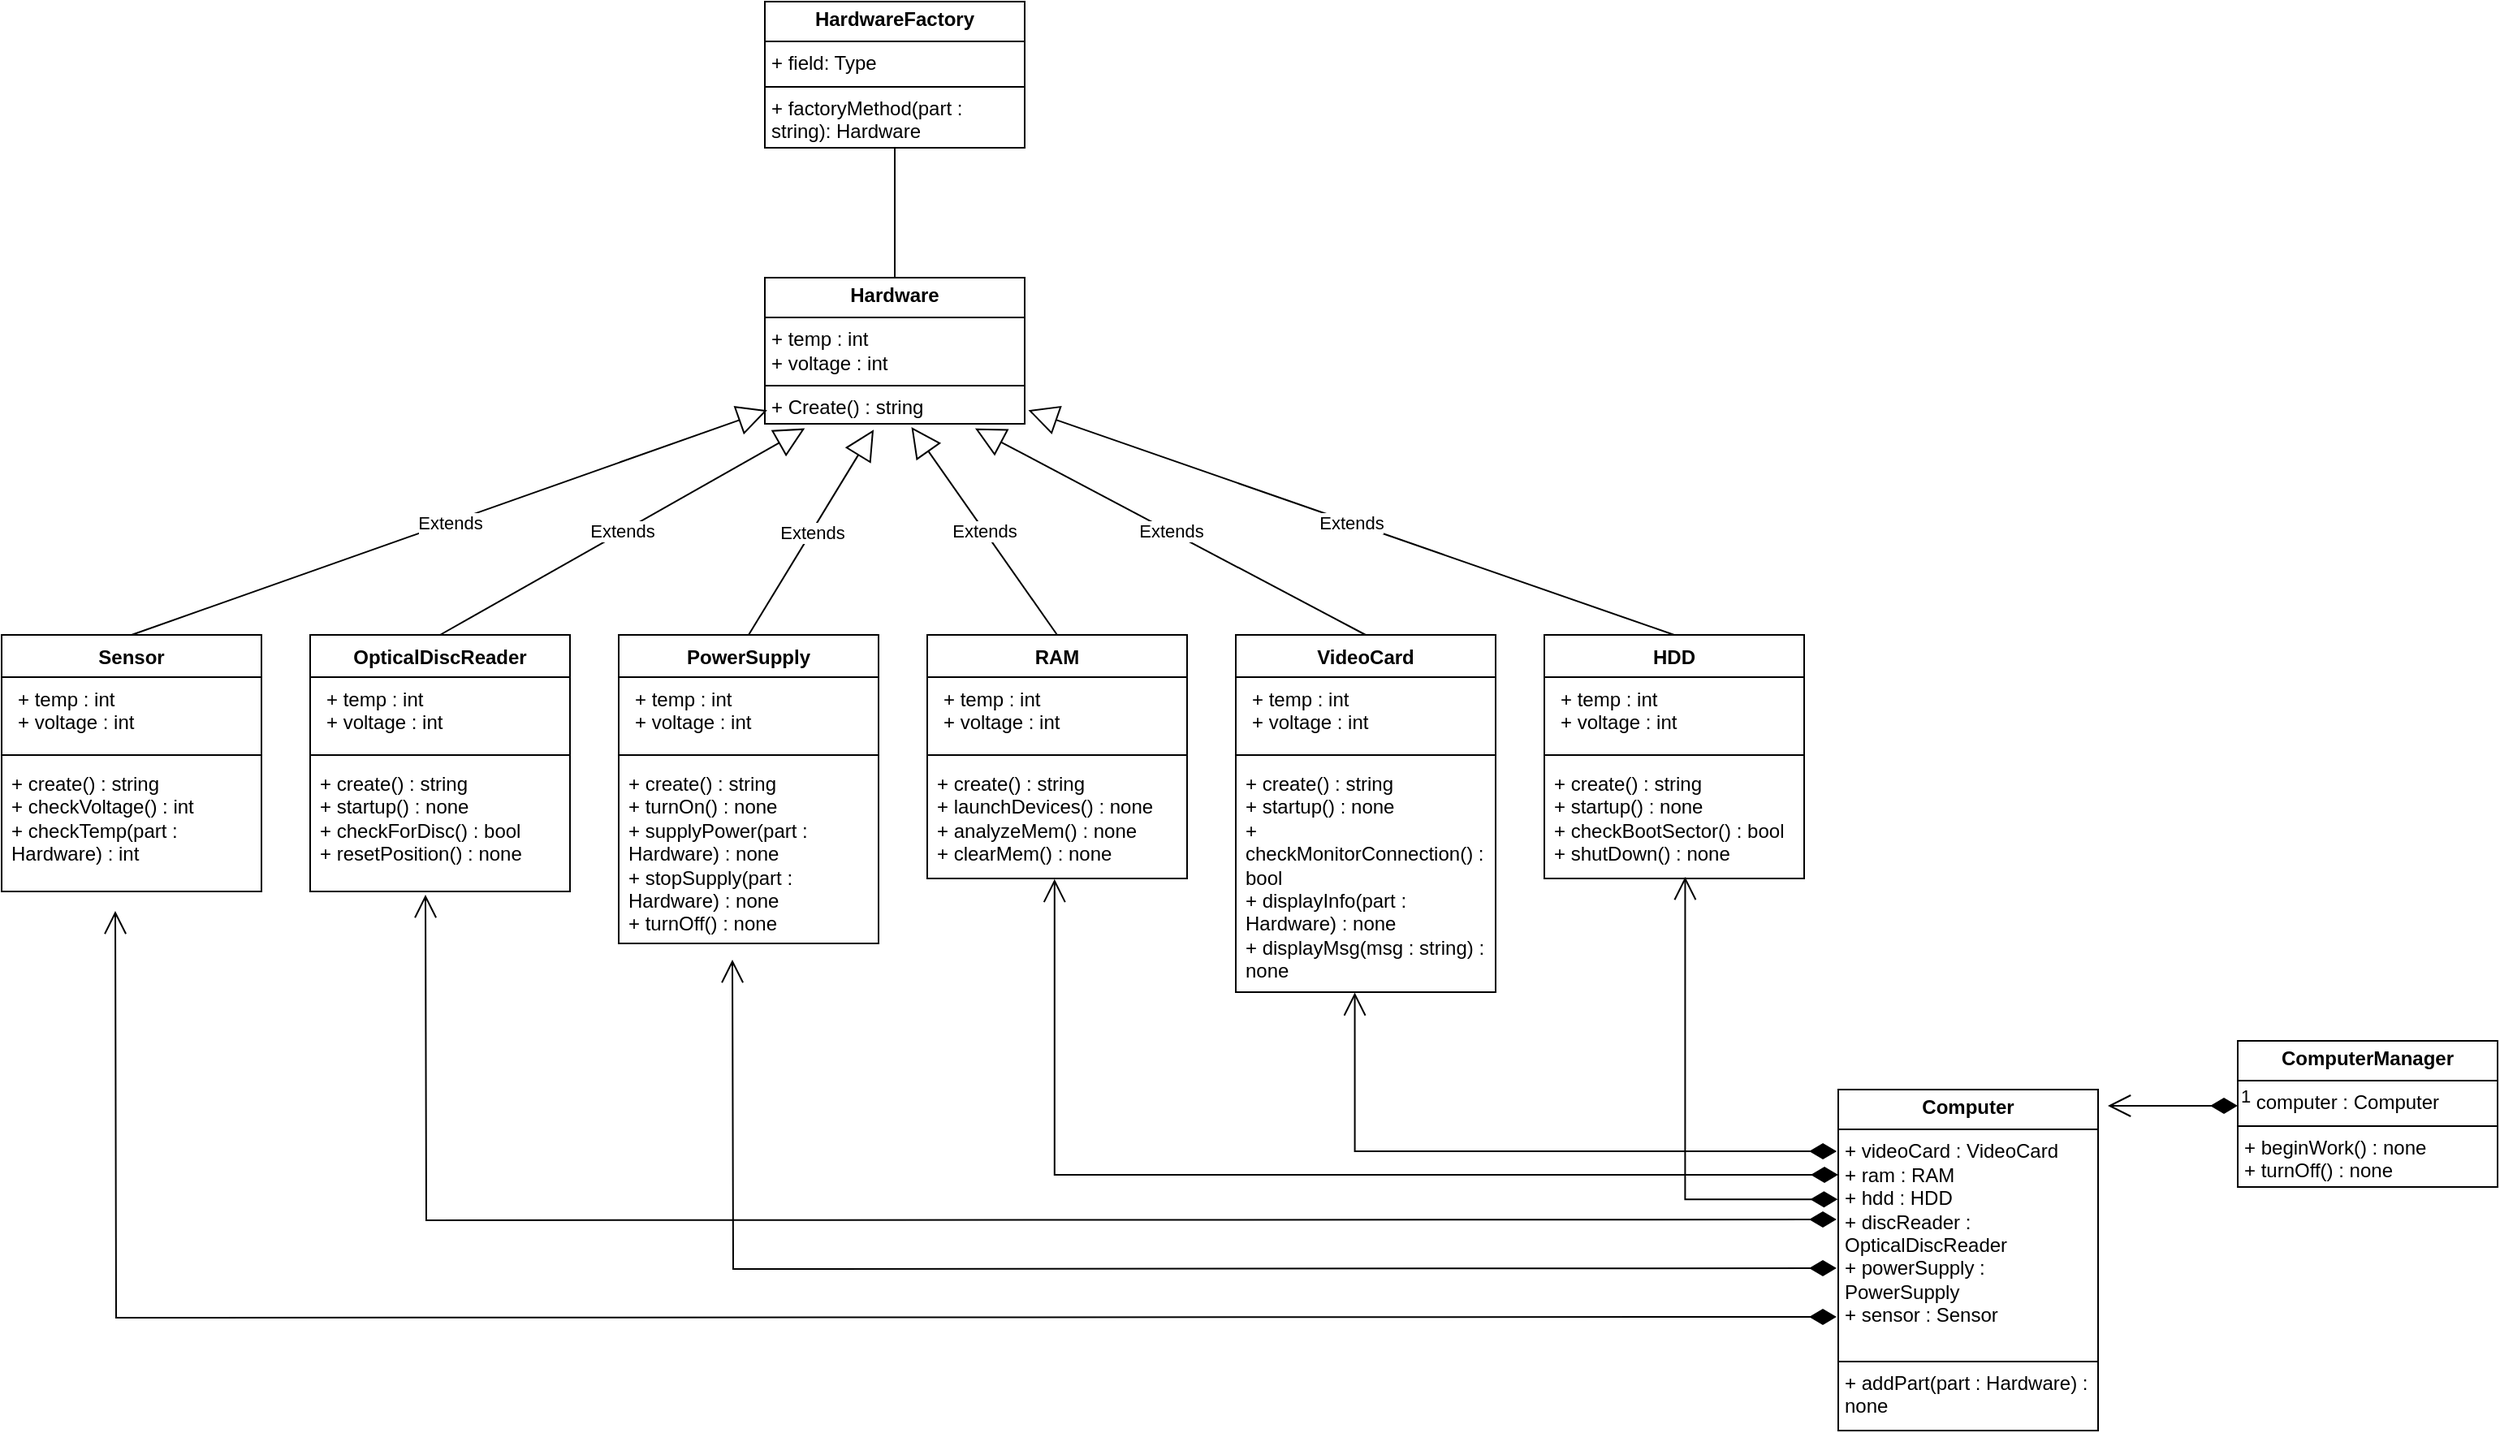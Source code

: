 <mxfile version="25.0.0">
  <diagram id="C5RBs43oDa-KdzZeNtuy" name="Page-1">
    <mxGraphModel dx="2040" dy="1305" grid="1" gridSize="10" guides="1" tooltips="1" connect="1" arrows="1" fold="1" page="1" pageScale="1" pageWidth="827" pageHeight="1169" math="0" shadow="0">
      <root>
        <mxCell id="WIyWlLk6GJQsqaUBKTNV-0" />
        <mxCell id="WIyWlLk6GJQsqaUBKTNV-1" parent="WIyWlLk6GJQsqaUBKTNV-0" />
        <mxCell id="9exFyqGtmlUHITJt-sTk-0" value="VideoCard" style="swimlane;fontStyle=1;align=center;verticalAlign=top;childLayout=stackLayout;horizontal=1;startSize=26;horizontalStack=0;resizeParent=1;resizeParentMax=0;resizeLast=0;collapsible=1;marginBottom=0;whiteSpace=wrap;html=1;" parent="WIyWlLk6GJQsqaUBKTNV-1" vertex="1">
          <mxGeometry x="870" y="570" width="160" height="220" as="geometry" />
        </mxCell>
        <mxCell id="9exFyqGtmlUHITJt-sTk-1" value="&lt;p style=&quot;margin: 0px 0px 0px 4px;&quot;&gt;+ temp : int&lt;/p&gt;&lt;p style=&quot;margin: 0px 0px 0px 4px;&quot;&gt;+ voltage : int&lt;/p&gt;" style="text;strokeColor=none;fillColor=none;align=left;verticalAlign=top;spacingLeft=4;spacingRight=4;overflow=hidden;rotatable=0;points=[[0,0.5],[1,0.5]];portConstraint=eastwest;whiteSpace=wrap;html=1;" parent="9exFyqGtmlUHITJt-sTk-0" vertex="1">
          <mxGeometry y="26" width="160" height="44" as="geometry" />
        </mxCell>
        <mxCell id="9exFyqGtmlUHITJt-sTk-2" value="" style="line;strokeWidth=1;fillColor=none;align=left;verticalAlign=middle;spacingTop=-1;spacingLeft=3;spacingRight=3;rotatable=0;labelPosition=right;points=[];portConstraint=eastwest;strokeColor=inherit;" parent="9exFyqGtmlUHITJt-sTk-0" vertex="1">
          <mxGeometry y="70" width="160" height="8" as="geometry" />
        </mxCell>
        <mxCell id="9exFyqGtmlUHITJt-sTk-3" value="+ create() : string&lt;div&gt;+ startup() : none&lt;/div&gt;&lt;div&gt;+ checkMonitorConnection() : bool&lt;/div&gt;&lt;div&gt;+ displayInfo(part : Hardware) : none&lt;/div&gt;&lt;div&gt;+ displayMsg(msg : string) : none&lt;/div&gt;&lt;div&gt;&lt;br&gt;&lt;div&gt;&lt;br&gt;&lt;/div&gt;&lt;/div&gt;" style="text;strokeColor=none;fillColor=none;align=left;verticalAlign=top;spacingLeft=4;spacingRight=4;overflow=hidden;rotatable=0;points=[[0,0.5],[1,0.5]];portConstraint=eastwest;whiteSpace=wrap;html=1;" parent="9exFyqGtmlUHITJt-sTk-0" vertex="1">
          <mxGeometry y="78" width="160" height="142" as="geometry" />
        </mxCell>
        <mxCell id="9exFyqGtmlUHITJt-sTk-8" value="&lt;p style=&quot;margin:0px;margin-top:4px;text-align:center;&quot;&gt;&lt;b&gt;Hardware&lt;/b&gt;&lt;/p&gt;&lt;hr size=&quot;1&quot; style=&quot;border-style:solid;&quot;&gt;&lt;p style=&quot;margin:0px;margin-left:4px;&quot;&gt;+ temp : int&lt;/p&gt;&lt;p style=&quot;margin:0px;margin-left:4px;&quot;&gt;+ voltage : int&lt;/p&gt;&lt;hr size=&quot;1&quot; style=&quot;border-style:solid;&quot;&gt;&lt;p style=&quot;margin:0px;margin-left:4px;&quot;&gt;+ Create() : string&lt;/p&gt;" style="verticalAlign=top;align=left;overflow=fill;html=1;whiteSpace=wrap;" parent="WIyWlLk6GJQsqaUBKTNV-1" vertex="1">
          <mxGeometry x="580" y="350" width="160" height="90" as="geometry" />
        </mxCell>
        <mxCell id="9exFyqGtmlUHITJt-sTk-9" value="RAM" style="swimlane;fontStyle=1;align=center;verticalAlign=top;childLayout=stackLayout;horizontal=1;startSize=26;horizontalStack=0;resizeParent=1;resizeParentMax=0;resizeLast=0;collapsible=1;marginBottom=0;whiteSpace=wrap;html=1;" parent="WIyWlLk6GJQsqaUBKTNV-1" vertex="1">
          <mxGeometry x="680" y="570" width="160" height="150" as="geometry" />
        </mxCell>
        <mxCell id="9exFyqGtmlUHITJt-sTk-10" value="&lt;p style=&quot;margin: 0px 0px 0px 4px;&quot;&gt;+ temp : int&lt;/p&gt;&lt;p style=&quot;margin: 0px 0px 0px 4px;&quot;&gt;+ voltage : int&lt;/p&gt;" style="text;strokeColor=none;fillColor=none;align=left;verticalAlign=top;spacingLeft=4;spacingRight=4;overflow=hidden;rotatable=0;points=[[0,0.5],[1,0.5]];portConstraint=eastwest;whiteSpace=wrap;html=1;" parent="9exFyqGtmlUHITJt-sTk-9" vertex="1">
          <mxGeometry y="26" width="160" height="44" as="geometry" />
        </mxCell>
        <mxCell id="9exFyqGtmlUHITJt-sTk-11" value="" style="line;strokeWidth=1;fillColor=none;align=left;verticalAlign=middle;spacingTop=-1;spacingLeft=3;spacingRight=3;rotatable=0;labelPosition=right;points=[];portConstraint=eastwest;strokeColor=inherit;" parent="9exFyqGtmlUHITJt-sTk-9" vertex="1">
          <mxGeometry y="70" width="160" height="8" as="geometry" />
        </mxCell>
        <mxCell id="9exFyqGtmlUHITJt-sTk-12" value="+ create() : string&lt;div&gt;+ launchDevices() : none&lt;/div&gt;&lt;div&gt;+ analyzeMem() : none&lt;/div&gt;&lt;div&gt;+ clearMem() : none&lt;/div&gt;" style="text;strokeColor=none;fillColor=none;align=left;verticalAlign=top;spacingLeft=4;spacingRight=4;overflow=hidden;rotatable=0;points=[[0,0.5],[1,0.5]];portConstraint=eastwest;whiteSpace=wrap;html=1;" parent="9exFyqGtmlUHITJt-sTk-9" vertex="1">
          <mxGeometry y="78" width="160" height="72" as="geometry" />
        </mxCell>
        <mxCell id="9exFyqGtmlUHITJt-sTk-13" value="HDD&lt;span style=&quot;color: rgba(0, 0, 0, 0); font-family: monospace; font-size: 0px; font-weight: 400; text-align: start; text-wrap-mode: nowrap;&quot;&gt;%3CmxGraphModel%3E%3Croot%3E%3CmxCell%20id%3D%220%22%2F%3E%3CmxCell%20id%3D%221%22%20parent%3D%220%22%2F%3E%3CmxCell%20id%3D%222%22%20value%3D%22RAM%22%20style%3D%22swimlane%3BfontStyle%3D1%3Balign%3Dcenter%3BverticalAlign%3Dtop%3BchildLayout%3DstackLayout%3Bhorizontal%3D1%3BstartSize%3D26%3BhorizontalStack%3D0%3BresizeParent%3D1%3BresizeParentMax%3D0%3BresizeLast%3D0%3Bcollapsible%3D1%3BmarginBottom%3D0%3BwhiteSpace%3Dwrap%3Bhtml%3D1%3B%22%20vertex%3D%221%22%20parent%3D%221%22%3E%3CmxGeometry%20x%3D%22530%22%20y%3D%22230%22%20width%3D%22160%22%20height%3D%2286%22%20as%3D%22geometry%22%2F%3E%3C%2FmxCell%3E%3CmxCell%20id%3D%223%22%20value%3D%22%2B%20field%3A%20type%22%20style%3D%22text%3BstrokeColor%3Dnone%3BfillColor%3Dnone%3Balign%3Dleft%3BverticalAlign%3Dtop%3BspacingLeft%3D4%3BspacingRight%3D4%3Boverflow%3Dhidden%3Brotatable%3D0%3Bpoints%3D%5B%5B0%2C0.5%5D%2C%5B1%2C0.5%5D%5D%3BportConstraint%3Deastwest%3BwhiteSpace%3Dwrap%3Bhtml%3D1%3B%22%20vertex%3D%221%22%20parent%3D%222%22%3E%3CmxGeometry%20y%3D%2226%22%20width%3D%22160%22%20height%3D%2226%22%20as%3D%22geometry%22%2F%3E%3C%2FmxCell%3E%3CmxCell%20id%3D%224%22%20value%3D%22%22%20style%3D%22line%3BstrokeWidth%3D1%3BfillColor%3Dnone%3Balign%3Dleft%3BverticalAlign%3Dmiddle%3BspacingTop%3D-1%3BspacingLeft%3D3%3BspacingRight%3D3%3Brotatable%3D0%3BlabelPosition%3Dright%3Bpoints%3D%5B%5D%3BportConstraint%3Deastwest%3BstrokeColor%3Dinherit%3B%22%20vertex%3D%221%22%20parent%3D%222%22%3E%3CmxGeometry%20y%3D%2252%22%20width%3D%22160%22%20height%3D%228%22%20as%3D%22geometry%22%2F%3E%3C%2FmxCell%3E%3CmxCell%20id%3D%225%22%20value%3D%22%2B%20Create()%20%3A%20string%22%20style%3D%22text%3BstrokeColor%3Dnone%3BfillColor%3Dnone%3Balign%3Dleft%3BverticalAlign%3Dtop%3BspacingLeft%3D4%3BspacingRight%3D4%3Boverflow%3Dhidden%3Brotatable%3D0%3Bpoints%3D%5B%5B0%2C0.5%5D%2C%5B1%2C0.5%5D%5D%3BportConstraint%3Deastwest%3BwhiteSpace%3Dwrap%3Bhtml%3D1%3B%22%20vertex%3D%221%22%20parent%3D%222%22%3E%3CmxGeometry%20y%3D%2260%22%20width%3D%22160%22%20height%3D%2226%22%20as%3D%22geometry%22%2F%3E%3C%2FmxCell%3E%3C%2Froot%3E%3C%2FmxGraphModel%3E&lt;/span&gt;" style="swimlane;fontStyle=1;align=center;verticalAlign=top;childLayout=stackLayout;horizontal=1;startSize=26;horizontalStack=0;resizeParent=1;resizeParentMax=0;resizeLast=0;collapsible=1;marginBottom=0;whiteSpace=wrap;html=1;" parent="WIyWlLk6GJQsqaUBKTNV-1" vertex="1">
          <mxGeometry x="1060" y="570" width="160" height="150" as="geometry" />
        </mxCell>
        <mxCell id="9exFyqGtmlUHITJt-sTk-14" value="&lt;p style=&quot;margin: 0px 0px 0px 4px;&quot;&gt;+ temp : int&lt;/p&gt;&lt;p style=&quot;margin: 0px 0px 0px 4px;&quot;&gt;+ voltage : int&lt;/p&gt;" style="text;strokeColor=none;fillColor=none;align=left;verticalAlign=top;spacingLeft=4;spacingRight=4;overflow=hidden;rotatable=0;points=[[0,0.5],[1,0.5]];portConstraint=eastwest;whiteSpace=wrap;html=1;" parent="9exFyqGtmlUHITJt-sTk-13" vertex="1">
          <mxGeometry y="26" width="160" height="44" as="geometry" />
        </mxCell>
        <mxCell id="9exFyqGtmlUHITJt-sTk-15" value="" style="line;strokeWidth=1;fillColor=none;align=left;verticalAlign=middle;spacingTop=-1;spacingLeft=3;spacingRight=3;rotatable=0;labelPosition=right;points=[];portConstraint=eastwest;strokeColor=inherit;" parent="9exFyqGtmlUHITJt-sTk-13" vertex="1">
          <mxGeometry y="70" width="160" height="8" as="geometry" />
        </mxCell>
        <mxCell id="9exFyqGtmlUHITJt-sTk-16" value="+ create() : string&lt;div&gt;+ startup() : none&lt;/div&gt;&lt;div&gt;+ checkBootSector() : bool&lt;/div&gt;&lt;div&gt;+ shutDown() : none&lt;/div&gt;" style="text;strokeColor=none;fillColor=none;align=left;verticalAlign=top;spacingLeft=4;spacingRight=4;overflow=hidden;rotatable=0;points=[[0,0.5],[1,0.5]];portConstraint=eastwest;whiteSpace=wrap;html=1;" parent="9exFyqGtmlUHITJt-sTk-13" vertex="1">
          <mxGeometry y="78" width="160" height="72" as="geometry" />
        </mxCell>
        <mxCell id="9exFyqGtmlUHITJt-sTk-17" value="OpticalDiscReader" style="swimlane;fontStyle=1;align=center;verticalAlign=top;childLayout=stackLayout;horizontal=1;startSize=26;horizontalStack=0;resizeParent=1;resizeParentMax=0;resizeLast=0;collapsible=1;marginBottom=0;whiteSpace=wrap;html=1;" parent="WIyWlLk6GJQsqaUBKTNV-1" vertex="1">
          <mxGeometry x="300" y="570" width="160" height="158" as="geometry" />
        </mxCell>
        <mxCell id="9exFyqGtmlUHITJt-sTk-18" value="&lt;p style=&quot;margin: 0px 0px 0px 4px;&quot;&gt;+ temp : int&lt;/p&gt;&lt;p style=&quot;margin: 0px 0px 0px 4px;&quot;&gt;+ voltage : int&lt;/p&gt;" style="text;strokeColor=none;fillColor=none;align=left;verticalAlign=top;spacingLeft=4;spacingRight=4;overflow=hidden;rotatable=0;points=[[0,0.5],[1,0.5]];portConstraint=eastwest;whiteSpace=wrap;html=1;" parent="9exFyqGtmlUHITJt-sTk-17" vertex="1">
          <mxGeometry y="26" width="160" height="44" as="geometry" />
        </mxCell>
        <mxCell id="9exFyqGtmlUHITJt-sTk-19" value="" style="line;strokeWidth=1;fillColor=none;align=left;verticalAlign=middle;spacingTop=-1;spacingLeft=3;spacingRight=3;rotatable=0;labelPosition=right;points=[];portConstraint=eastwest;strokeColor=inherit;" parent="9exFyqGtmlUHITJt-sTk-17" vertex="1">
          <mxGeometry y="70" width="160" height="8" as="geometry" />
        </mxCell>
        <mxCell id="9exFyqGtmlUHITJt-sTk-20" value="+ create() : string&lt;div&gt;+ startup() : none&lt;/div&gt;&lt;div&gt;+ checkForDisc() : bool&lt;/div&gt;&lt;div&gt;+ resetPosition() : none&lt;/div&gt;" style="text;strokeColor=none;fillColor=none;align=left;verticalAlign=top;spacingLeft=4;spacingRight=4;overflow=hidden;rotatable=0;points=[[0,0.5],[1,0.5]];portConstraint=eastwest;whiteSpace=wrap;html=1;" parent="9exFyqGtmlUHITJt-sTk-17" vertex="1">
          <mxGeometry y="78" width="160" height="80" as="geometry" />
        </mxCell>
        <mxCell id="9exFyqGtmlUHITJt-sTk-21" value="PowerSupply" style="swimlane;fontStyle=1;align=center;verticalAlign=top;childLayout=stackLayout;horizontal=1;startSize=26;horizontalStack=0;resizeParent=1;resizeParentMax=0;resizeLast=0;collapsible=1;marginBottom=0;whiteSpace=wrap;html=1;" parent="WIyWlLk6GJQsqaUBKTNV-1" vertex="1">
          <mxGeometry x="490" y="570" width="160" height="190" as="geometry" />
        </mxCell>
        <mxCell id="9exFyqGtmlUHITJt-sTk-22" value="&lt;p style=&quot;margin: 0px 0px 0px 4px;&quot;&gt;+ temp : int&lt;/p&gt;&lt;p style=&quot;margin: 0px 0px 0px 4px;&quot;&gt;+ voltage : int&lt;/p&gt;" style="text;strokeColor=none;fillColor=none;align=left;verticalAlign=top;spacingLeft=4;spacingRight=4;overflow=hidden;rotatable=0;points=[[0,0.5],[1,0.5]];portConstraint=eastwest;whiteSpace=wrap;html=1;" parent="9exFyqGtmlUHITJt-sTk-21" vertex="1">
          <mxGeometry y="26" width="160" height="44" as="geometry" />
        </mxCell>
        <mxCell id="9exFyqGtmlUHITJt-sTk-23" value="" style="line;strokeWidth=1;fillColor=none;align=left;verticalAlign=middle;spacingTop=-1;spacingLeft=3;spacingRight=3;rotatable=0;labelPosition=right;points=[];portConstraint=eastwest;strokeColor=inherit;" parent="9exFyqGtmlUHITJt-sTk-21" vertex="1">
          <mxGeometry y="70" width="160" height="8" as="geometry" />
        </mxCell>
        <mxCell id="9exFyqGtmlUHITJt-sTk-24" value="+ create() : string&lt;div&gt;+ turnOn() : none&lt;/div&gt;&lt;div&gt;+ supplyPower(part : Hardware) : none&lt;/div&gt;&lt;div&gt;+ stopSupply(part : Hardware) : none&lt;/div&gt;&lt;div&gt;+ turnOff() : none&lt;/div&gt;" style="text;strokeColor=none;fillColor=none;align=left;verticalAlign=top;spacingLeft=4;spacingRight=4;overflow=hidden;rotatable=0;points=[[0,0.5],[1,0.5]];portConstraint=eastwest;whiteSpace=wrap;html=1;" parent="9exFyqGtmlUHITJt-sTk-21" vertex="1">
          <mxGeometry y="78" width="160" height="112" as="geometry" />
        </mxCell>
        <mxCell id="9exFyqGtmlUHITJt-sTk-25" value="Sensor" style="swimlane;fontStyle=1;align=center;verticalAlign=top;childLayout=stackLayout;horizontal=1;startSize=26;horizontalStack=0;resizeParent=1;resizeParentMax=0;resizeLast=0;collapsible=1;marginBottom=0;whiteSpace=wrap;html=1;" parent="WIyWlLk6GJQsqaUBKTNV-1" vertex="1">
          <mxGeometry x="110" y="570" width="160" height="158" as="geometry" />
        </mxCell>
        <mxCell id="9exFyqGtmlUHITJt-sTk-26" value="&lt;p style=&quot;margin: 0px 0px 0px 4px;&quot;&gt;+ temp : int&lt;/p&gt;&lt;p style=&quot;margin: 0px 0px 0px 4px;&quot;&gt;+ voltage : int&lt;/p&gt;" style="text;strokeColor=none;fillColor=none;align=left;verticalAlign=top;spacingLeft=4;spacingRight=4;overflow=hidden;rotatable=0;points=[[0,0.5],[1,0.5]];portConstraint=eastwest;whiteSpace=wrap;html=1;" parent="9exFyqGtmlUHITJt-sTk-25" vertex="1">
          <mxGeometry y="26" width="160" height="44" as="geometry" />
        </mxCell>
        <mxCell id="9exFyqGtmlUHITJt-sTk-27" value="" style="line;strokeWidth=1;fillColor=none;align=left;verticalAlign=middle;spacingTop=-1;spacingLeft=3;spacingRight=3;rotatable=0;labelPosition=right;points=[];portConstraint=eastwest;strokeColor=inherit;" parent="9exFyqGtmlUHITJt-sTk-25" vertex="1">
          <mxGeometry y="70" width="160" height="8" as="geometry" />
        </mxCell>
        <mxCell id="9exFyqGtmlUHITJt-sTk-28" value="+ create() : string&lt;div&gt;+ checkVoltage() : int&lt;/div&gt;&lt;div&gt;+ checkTemp(part : Hardware) : int&lt;/div&gt;&lt;div&gt;&lt;br&gt;&lt;/div&gt;" style="text;strokeColor=none;fillColor=none;align=left;verticalAlign=top;spacingLeft=4;spacingRight=4;overflow=hidden;rotatable=0;points=[[0,0.5],[1,0.5]];portConstraint=eastwest;whiteSpace=wrap;html=1;" parent="9exFyqGtmlUHITJt-sTk-25" vertex="1">
          <mxGeometry y="78" width="160" height="80" as="geometry" />
        </mxCell>
        <mxCell id="9exFyqGtmlUHITJt-sTk-29" value="Extends" style="endArrow=block;endSize=16;endFill=0;html=1;rounded=0;exitX=0.5;exitY=0;exitDx=0;exitDy=0;entryX=0.419;entryY=1.04;entryDx=0;entryDy=0;entryPerimeter=0;" parent="WIyWlLk6GJQsqaUBKTNV-1" source="9exFyqGtmlUHITJt-sTk-21" target="9exFyqGtmlUHITJt-sTk-8" edge="1">
          <mxGeometry width="160" relative="1" as="geometry">
            <mxPoint x="600" y="510" as="sourcePoint" />
            <mxPoint x="570" y="500" as="targetPoint" />
          </mxGeometry>
        </mxCell>
        <mxCell id="9exFyqGtmlUHITJt-sTk-30" value="Extends" style="endArrow=block;endSize=16;endFill=0;html=1;rounded=0;exitX=0.5;exitY=0;exitDx=0;exitDy=0;entryX=0.154;entryY=1.031;entryDx=0;entryDy=0;entryPerimeter=0;" parent="WIyWlLk6GJQsqaUBKTNV-1" source="9exFyqGtmlUHITJt-sTk-17" target="9exFyqGtmlUHITJt-sTk-8" edge="1">
          <mxGeometry width="160" relative="1" as="geometry">
            <mxPoint x="379.5" y="560" as="sourcePoint" />
            <mxPoint x="379.5" y="490" as="targetPoint" />
          </mxGeometry>
        </mxCell>
        <mxCell id="9exFyqGtmlUHITJt-sTk-31" value="Extends" style="endArrow=block;endSize=16;endFill=0;html=1;rounded=0;exitX=0.5;exitY=0;exitDx=0;exitDy=0;entryX=0.009;entryY=0.907;entryDx=0;entryDy=0;entryPerimeter=0;" parent="WIyWlLk6GJQsqaUBKTNV-1" source="9exFyqGtmlUHITJt-sTk-25" target="9exFyqGtmlUHITJt-sTk-8" edge="1">
          <mxGeometry width="160" relative="1" as="geometry">
            <mxPoint x="189.5" y="560" as="sourcePoint" />
            <mxPoint x="570" y="430" as="targetPoint" />
          </mxGeometry>
        </mxCell>
        <mxCell id="9exFyqGtmlUHITJt-sTk-32" value="Extends" style="endArrow=block;endSize=16;endFill=0;html=1;rounded=0;exitX=0.5;exitY=0;exitDx=0;exitDy=0;entryX=0.564;entryY=1.022;entryDx=0;entryDy=0;entryPerimeter=0;" parent="WIyWlLk6GJQsqaUBKTNV-1" source="9exFyqGtmlUHITJt-sTk-9" target="9exFyqGtmlUHITJt-sTk-8" edge="1">
          <mxGeometry width="160" relative="1" as="geometry">
            <mxPoint x="759.5" y="550" as="sourcePoint" />
            <mxPoint x="759.5" y="480" as="targetPoint" />
          </mxGeometry>
        </mxCell>
        <mxCell id="9exFyqGtmlUHITJt-sTk-33" value="Extends" style="endArrow=block;endSize=16;endFill=0;html=1;rounded=0;exitX=0.5;exitY=0;exitDx=0;exitDy=0;entryX=0.809;entryY=1.031;entryDx=0;entryDy=0;entryPerimeter=0;" parent="WIyWlLk6GJQsqaUBKTNV-1" source="9exFyqGtmlUHITJt-sTk-0" target="9exFyqGtmlUHITJt-sTk-8" edge="1">
          <mxGeometry width="160" relative="1" as="geometry">
            <mxPoint x="949.5" y="550" as="sourcePoint" />
            <mxPoint x="949.5" y="480" as="targetPoint" />
          </mxGeometry>
        </mxCell>
        <mxCell id="9exFyqGtmlUHITJt-sTk-34" value="Extends" style="endArrow=block;endSize=16;endFill=0;html=1;rounded=0;exitX=0.5;exitY=0;exitDx=0;exitDy=0;entryX=1.014;entryY=0.907;entryDx=0;entryDy=0;entryPerimeter=0;" parent="WIyWlLk6GJQsqaUBKTNV-1" source="9exFyqGtmlUHITJt-sTk-13" target="9exFyqGtmlUHITJt-sTk-8" edge="1">
          <mxGeometry width="160" relative="1" as="geometry">
            <mxPoint x="1139.5" y="530" as="sourcePoint" />
            <mxPoint x="1139.5" y="460" as="targetPoint" />
          </mxGeometry>
        </mxCell>
        <mxCell id="9exFyqGtmlUHITJt-sTk-35" value="&lt;p style=&quot;margin:0px;margin-top:4px;text-align:center;&quot;&gt;&lt;b&gt;HardwareFactory&lt;/b&gt;&lt;/p&gt;&lt;hr size=&quot;1&quot; style=&quot;border-style:solid;&quot;&gt;&lt;p style=&quot;margin:0px;margin-left:4px;&quot;&gt;+ field: Type&lt;/p&gt;&lt;hr size=&quot;1&quot; style=&quot;border-style:solid;&quot;&gt;&lt;p style=&quot;margin:0px;margin-left:4px;&quot;&gt;+ factoryMethod(part : string): Hardware&lt;/p&gt;" style="verticalAlign=top;align=left;overflow=fill;html=1;whiteSpace=wrap;" parent="WIyWlLk6GJQsqaUBKTNV-1" vertex="1">
          <mxGeometry x="580" y="180" width="160" height="90" as="geometry" />
        </mxCell>
        <mxCell id="qk-RCnCVKgV35q1OOZrF-0" value="&lt;p style=&quot;margin:0px;margin-top:4px;text-align:center;&quot;&gt;&lt;b&gt;Computer&lt;/b&gt;&lt;/p&gt;&lt;hr size=&quot;1&quot; style=&quot;border-style:solid;&quot;&gt;&lt;p style=&quot;margin:0px;margin-left:4px;&quot;&gt;+ videoCard : VideoCard&lt;/p&gt;&lt;p style=&quot;margin:0px;margin-left:4px;&quot;&gt;+ ram : RAM&lt;/p&gt;&lt;p style=&quot;margin:0px;margin-left:4px;&quot;&gt;+ hdd : HDD&lt;/p&gt;&lt;p style=&quot;margin:0px;margin-left:4px;&quot;&gt;+ discReader : OpticalDiscReader&lt;/p&gt;&lt;p style=&quot;margin:0px;margin-left:4px;&quot;&gt;+ powerSupply : PowerSupply&lt;/p&gt;&lt;p style=&quot;margin:0px;margin-left:4px;&quot;&gt;+ sensor : Sensor&lt;/p&gt;&lt;p style=&quot;margin:0px;margin-left:4px;&quot;&gt;&lt;br&gt;&lt;/p&gt;&lt;hr size=&quot;1&quot; style=&quot;border-style:solid;&quot;&gt;&lt;p style=&quot;margin:0px;margin-left:4px;&quot;&gt;+ addPart(part : Hardware) : none&lt;/p&gt;" style="verticalAlign=top;align=left;overflow=fill;html=1;whiteSpace=wrap;" vertex="1" parent="WIyWlLk6GJQsqaUBKTNV-1">
          <mxGeometry x="1241" y="850" width="160" height="210" as="geometry" />
        </mxCell>
        <mxCell id="qk-RCnCVKgV35q1OOZrF-1" value="&lt;p style=&quot;margin:0px;margin-top:4px;text-align:center;&quot;&gt;&lt;b&gt;ComputerManager&lt;/b&gt;&lt;/p&gt;&lt;hr size=&quot;1&quot; style=&quot;border-style:solid;&quot;&gt;&lt;p style=&quot;margin:0px;margin-left:4px;&quot;&gt;- computer : Computer&lt;/p&gt;&lt;hr size=&quot;1&quot; style=&quot;border-style:solid;&quot;&gt;&lt;p style=&quot;margin:0px;margin-left:4px;&quot;&gt;+ beginWork() : none&lt;/p&gt;&lt;p style=&quot;margin:0px;margin-left:4px;&quot;&gt;&lt;span style=&quot;background-color: initial;&quot;&gt;+ turnOff() : none&amp;nbsp;&lt;/span&gt;&lt;/p&gt;" style="verticalAlign=top;align=left;overflow=fill;html=1;whiteSpace=wrap;" vertex="1" parent="WIyWlLk6GJQsqaUBKTNV-1">
          <mxGeometry x="1487" y="820" width="160" height="90" as="geometry" />
        </mxCell>
        <mxCell id="qk-RCnCVKgV35q1OOZrF-2" value="1" style="endArrow=open;html=1;endSize=12;startArrow=diamondThin;startSize=14;startFill=1;edgeStyle=orthogonalEdgeStyle;align=left;verticalAlign=bottom;rounded=0;exitX=0;exitY=0.444;exitDx=0;exitDy=0;exitPerimeter=0;" edge="1" parent="WIyWlLk6GJQsqaUBKTNV-1" source="qk-RCnCVKgV35q1OOZrF-1">
          <mxGeometry x="-1" y="3" relative="1" as="geometry">
            <mxPoint x="1147" y="890" as="sourcePoint" />
            <mxPoint x="1407" y="860" as="targetPoint" />
          </mxGeometry>
        </mxCell>
        <mxCell id="qk-RCnCVKgV35q1OOZrF-3" value="" style="endArrow=open;html=1;endSize=12;startArrow=diamondThin;startSize=14;startFill=1;edgeStyle=orthogonalEdgeStyle;align=left;verticalAlign=bottom;rounded=0;entryX=0.542;entryY=0.986;entryDx=0;entryDy=0;entryPerimeter=0;exitX=-0.002;exitY=0.322;exitDx=0;exitDy=0;exitPerimeter=0;" edge="1" parent="WIyWlLk6GJQsqaUBKTNV-1" source="qk-RCnCVKgV35q1OOZrF-0" target="9exFyqGtmlUHITJt-sTk-16">
          <mxGeometry x="-1" y="3" relative="1" as="geometry">
            <mxPoint x="1051" y="940" as="sourcePoint" />
            <mxPoint x="1210" y="940" as="targetPoint" />
          </mxGeometry>
        </mxCell>
        <mxCell id="qk-RCnCVKgV35q1OOZrF-5" value="" style="endArrow=open;html=1;endSize=12;startArrow=diamondThin;startSize=14;startFill=1;edgeStyle=orthogonalEdgeStyle;align=left;verticalAlign=bottom;rounded=0;exitX=-0.006;exitY=0.181;exitDx=0;exitDy=0;exitPerimeter=0;entryX=0.458;entryY=1.002;entryDx=0;entryDy=0;entryPerimeter=0;" edge="1" parent="WIyWlLk6GJQsqaUBKTNV-1" source="qk-RCnCVKgV35q1OOZrF-0" target="9exFyqGtmlUHITJt-sTk-3">
          <mxGeometry x="-1" y="3" relative="1" as="geometry">
            <mxPoint x="1204" y="959" as="sourcePoint" />
            <mxPoint x="940" y="870" as="targetPoint" />
          </mxGeometry>
        </mxCell>
        <mxCell id="qk-RCnCVKgV35q1OOZrF-6" value="" style="endArrow=open;html=1;endSize=12;startArrow=diamondThin;startSize=14;startFill=1;edgeStyle=orthogonalEdgeStyle;align=left;verticalAlign=bottom;rounded=0;" edge="1" parent="WIyWlLk6GJQsqaUBKTNV-1">
          <mxGeometry x="-1" y="3" relative="1" as="geometry">
            <mxPoint x="1240" y="930" as="sourcePoint" />
            <mxPoint x="371" y="730" as="targetPoint" />
          </mxGeometry>
        </mxCell>
        <mxCell id="qk-RCnCVKgV35q1OOZrF-7" value="" style="endArrow=open;html=1;endSize=12;startArrow=diamondThin;startSize=14;startFill=1;edgeStyle=orthogonalEdgeStyle;align=left;verticalAlign=bottom;rounded=0;" edge="1" parent="WIyWlLk6GJQsqaUBKTNV-1">
          <mxGeometry x="-1" y="3" relative="1" as="geometry">
            <mxPoint x="1240" y="960" as="sourcePoint" />
            <mxPoint x="560" y="770" as="targetPoint" />
          </mxGeometry>
        </mxCell>
        <mxCell id="qk-RCnCVKgV35q1OOZrF-8" value="" style="endArrow=open;html=1;endSize=12;startArrow=diamondThin;startSize=14;startFill=1;edgeStyle=orthogonalEdgeStyle;align=left;verticalAlign=bottom;rounded=0;" edge="1" parent="WIyWlLk6GJQsqaUBKTNV-1">
          <mxGeometry x="-1" y="3" relative="1" as="geometry">
            <mxPoint x="1240" y="990" as="sourcePoint" />
            <mxPoint x="180" y="740" as="targetPoint" />
          </mxGeometry>
        </mxCell>
        <mxCell id="qk-RCnCVKgV35q1OOZrF-9" value="" style="endArrow=open;html=1;endSize=12;startArrow=diamondThin;startSize=14;startFill=1;edgeStyle=orthogonalEdgeStyle;align=left;verticalAlign=bottom;rounded=0;exitX=0;exitY=0.25;exitDx=0;exitDy=0;entryX=0.49;entryY=1.006;entryDx=0;entryDy=0;entryPerimeter=0;" edge="1" parent="WIyWlLk6GJQsqaUBKTNV-1" source="qk-RCnCVKgV35q1OOZrF-0" target="9exFyqGtmlUHITJt-sTk-12">
          <mxGeometry x="-1" y="3" relative="1" as="geometry">
            <mxPoint x="1230" y="900" as="sourcePoint" />
            <mxPoint x="1000" y="910" as="targetPoint" />
          </mxGeometry>
        </mxCell>
        <mxCell id="qk-RCnCVKgV35q1OOZrF-10" value="" style="endArrow=none;html=1;edgeStyle=orthogonalEdgeStyle;rounded=0;exitX=0.5;exitY=1;exitDx=0;exitDy=0;entryX=0.5;entryY=0;entryDx=0;entryDy=0;" edge="1" parent="WIyWlLk6GJQsqaUBKTNV-1" source="9exFyqGtmlUHITJt-sTk-35" target="9exFyqGtmlUHITJt-sTk-8">
          <mxGeometry relative="1" as="geometry">
            <mxPoint x="600" y="320" as="sourcePoint" />
            <mxPoint x="760" y="320" as="targetPoint" />
          </mxGeometry>
        </mxCell>
      </root>
    </mxGraphModel>
  </diagram>
</mxfile>
